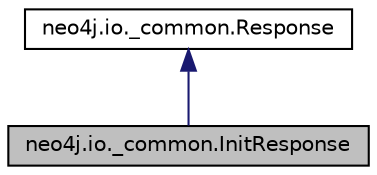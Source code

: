 digraph "neo4j.io._common.InitResponse"
{
 // LATEX_PDF_SIZE
  edge [fontname="Helvetica",fontsize="10",labelfontname="Helvetica",labelfontsize="10"];
  node [fontname="Helvetica",fontsize="10",shape=record];
  Node1 [label="neo4j.io._common.InitResponse",height=0.2,width=0.4,color="black", fillcolor="grey75", style="filled", fontcolor="black",tooltip=" "];
  Node2 -> Node1 [dir="back",color="midnightblue",fontsize="10",style="solid"];
  Node2 [label="neo4j.io._common.Response",height=0.2,width=0.4,color="black", fillcolor="white", style="filled",URL="$classneo4j_1_1io_1_1__common_1_1_response.html",tooltip=" "];
}
